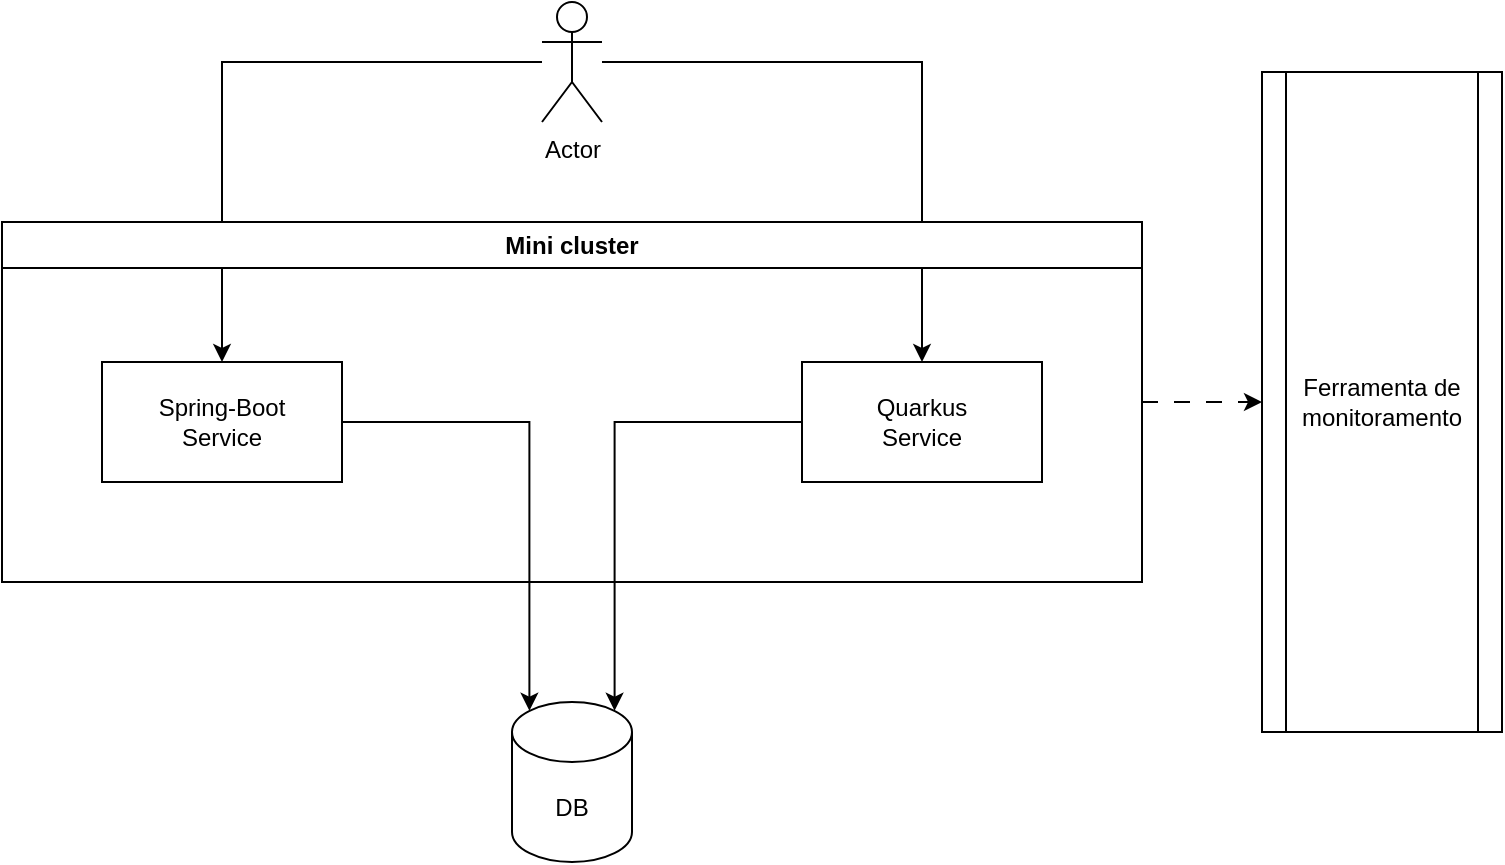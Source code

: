 <mxfile version="23.1.8" type="device">
  <diagram name="Página-1" id="O193fwPSjZwJlV1i7irO">
    <mxGraphModel dx="1050" dy="522" grid="1" gridSize="10" guides="1" tooltips="1" connect="1" arrows="1" fold="1" page="1" pageScale="1" pageWidth="827" pageHeight="1169" math="0" shadow="0">
      <root>
        <mxCell id="0" />
        <mxCell id="1" parent="0" />
        <mxCell id="k8QF8k5HvRPFbdPl00h_-6" style="edgeStyle=orthogonalEdgeStyle;rounded=0;orthogonalLoop=1;jettySize=auto;html=1;entryX=0.5;entryY=0;entryDx=0;entryDy=0;" edge="1" parent="1" source="k8QF8k5HvRPFbdPl00h_-1" target="k8QF8k5HvRPFbdPl00h_-2">
          <mxGeometry relative="1" as="geometry" />
        </mxCell>
        <mxCell id="k8QF8k5HvRPFbdPl00h_-7" style="edgeStyle=orthogonalEdgeStyle;rounded=0;orthogonalLoop=1;jettySize=auto;html=1;entryX=0.5;entryY=0;entryDx=0;entryDy=0;" edge="1" parent="1" source="k8QF8k5HvRPFbdPl00h_-1" target="k8QF8k5HvRPFbdPl00h_-3">
          <mxGeometry relative="1" as="geometry" />
        </mxCell>
        <mxCell id="k8QF8k5HvRPFbdPl00h_-1" value="Actor" style="shape=umlActor;verticalLabelPosition=bottom;verticalAlign=top;html=1;outlineConnect=0;" vertex="1" parent="1">
          <mxGeometry x="390" y="20" width="30" height="60" as="geometry" />
        </mxCell>
        <mxCell id="k8QF8k5HvRPFbdPl00h_-2" value="Spring-Boot&lt;br&gt;Service" style="rounded=0;whiteSpace=wrap;html=1;" vertex="1" parent="1">
          <mxGeometry x="170" y="200" width="120" height="60" as="geometry" />
        </mxCell>
        <mxCell id="k8QF8k5HvRPFbdPl00h_-3" value="Quarkus&lt;br&gt;Service" style="rounded=0;whiteSpace=wrap;html=1;" vertex="1" parent="1">
          <mxGeometry x="520" y="200" width="120" height="60" as="geometry" />
        </mxCell>
        <mxCell id="k8QF8k5HvRPFbdPl00h_-12" style="edgeStyle=orthogonalEdgeStyle;rounded=0;orthogonalLoop=1;jettySize=auto;html=1;entryX=0;entryY=0.5;entryDx=0;entryDy=0;dashed=1;dashPattern=8 8;" edge="1" parent="1" source="k8QF8k5HvRPFbdPl00h_-4" target="k8QF8k5HvRPFbdPl00h_-11">
          <mxGeometry relative="1" as="geometry" />
        </mxCell>
        <mxCell id="k8QF8k5HvRPFbdPl00h_-4" value="Mini cluster" style="swimlane;whiteSpace=wrap;html=1;" vertex="1" parent="1">
          <mxGeometry x="120" y="130" width="570" height="180" as="geometry" />
        </mxCell>
        <mxCell id="k8QF8k5HvRPFbdPl00h_-8" value="DB" style="shape=cylinder3;whiteSpace=wrap;html=1;boundedLbl=1;backgroundOutline=1;size=15;" vertex="1" parent="1">
          <mxGeometry x="375" y="370" width="60" height="80" as="geometry" />
        </mxCell>
        <mxCell id="k8QF8k5HvRPFbdPl00h_-9" style="edgeStyle=orthogonalEdgeStyle;rounded=0;orthogonalLoop=1;jettySize=auto;html=1;entryX=0.145;entryY=0;entryDx=0;entryDy=4.35;entryPerimeter=0;" edge="1" parent="1" source="k8QF8k5HvRPFbdPl00h_-2" target="k8QF8k5HvRPFbdPl00h_-8">
          <mxGeometry relative="1" as="geometry" />
        </mxCell>
        <mxCell id="k8QF8k5HvRPFbdPl00h_-10" style="edgeStyle=orthogonalEdgeStyle;rounded=0;orthogonalLoop=1;jettySize=auto;html=1;entryX=0.855;entryY=0;entryDx=0;entryDy=4.35;entryPerimeter=0;" edge="1" parent="1" source="k8QF8k5HvRPFbdPl00h_-3" target="k8QF8k5HvRPFbdPl00h_-8">
          <mxGeometry relative="1" as="geometry" />
        </mxCell>
        <mxCell id="k8QF8k5HvRPFbdPl00h_-11" value="Ferramenta de monitoramento" style="shape=process;whiteSpace=wrap;html=1;backgroundOutline=1;" vertex="1" parent="1">
          <mxGeometry x="750" y="55" width="120" height="330" as="geometry" />
        </mxCell>
      </root>
    </mxGraphModel>
  </diagram>
</mxfile>
